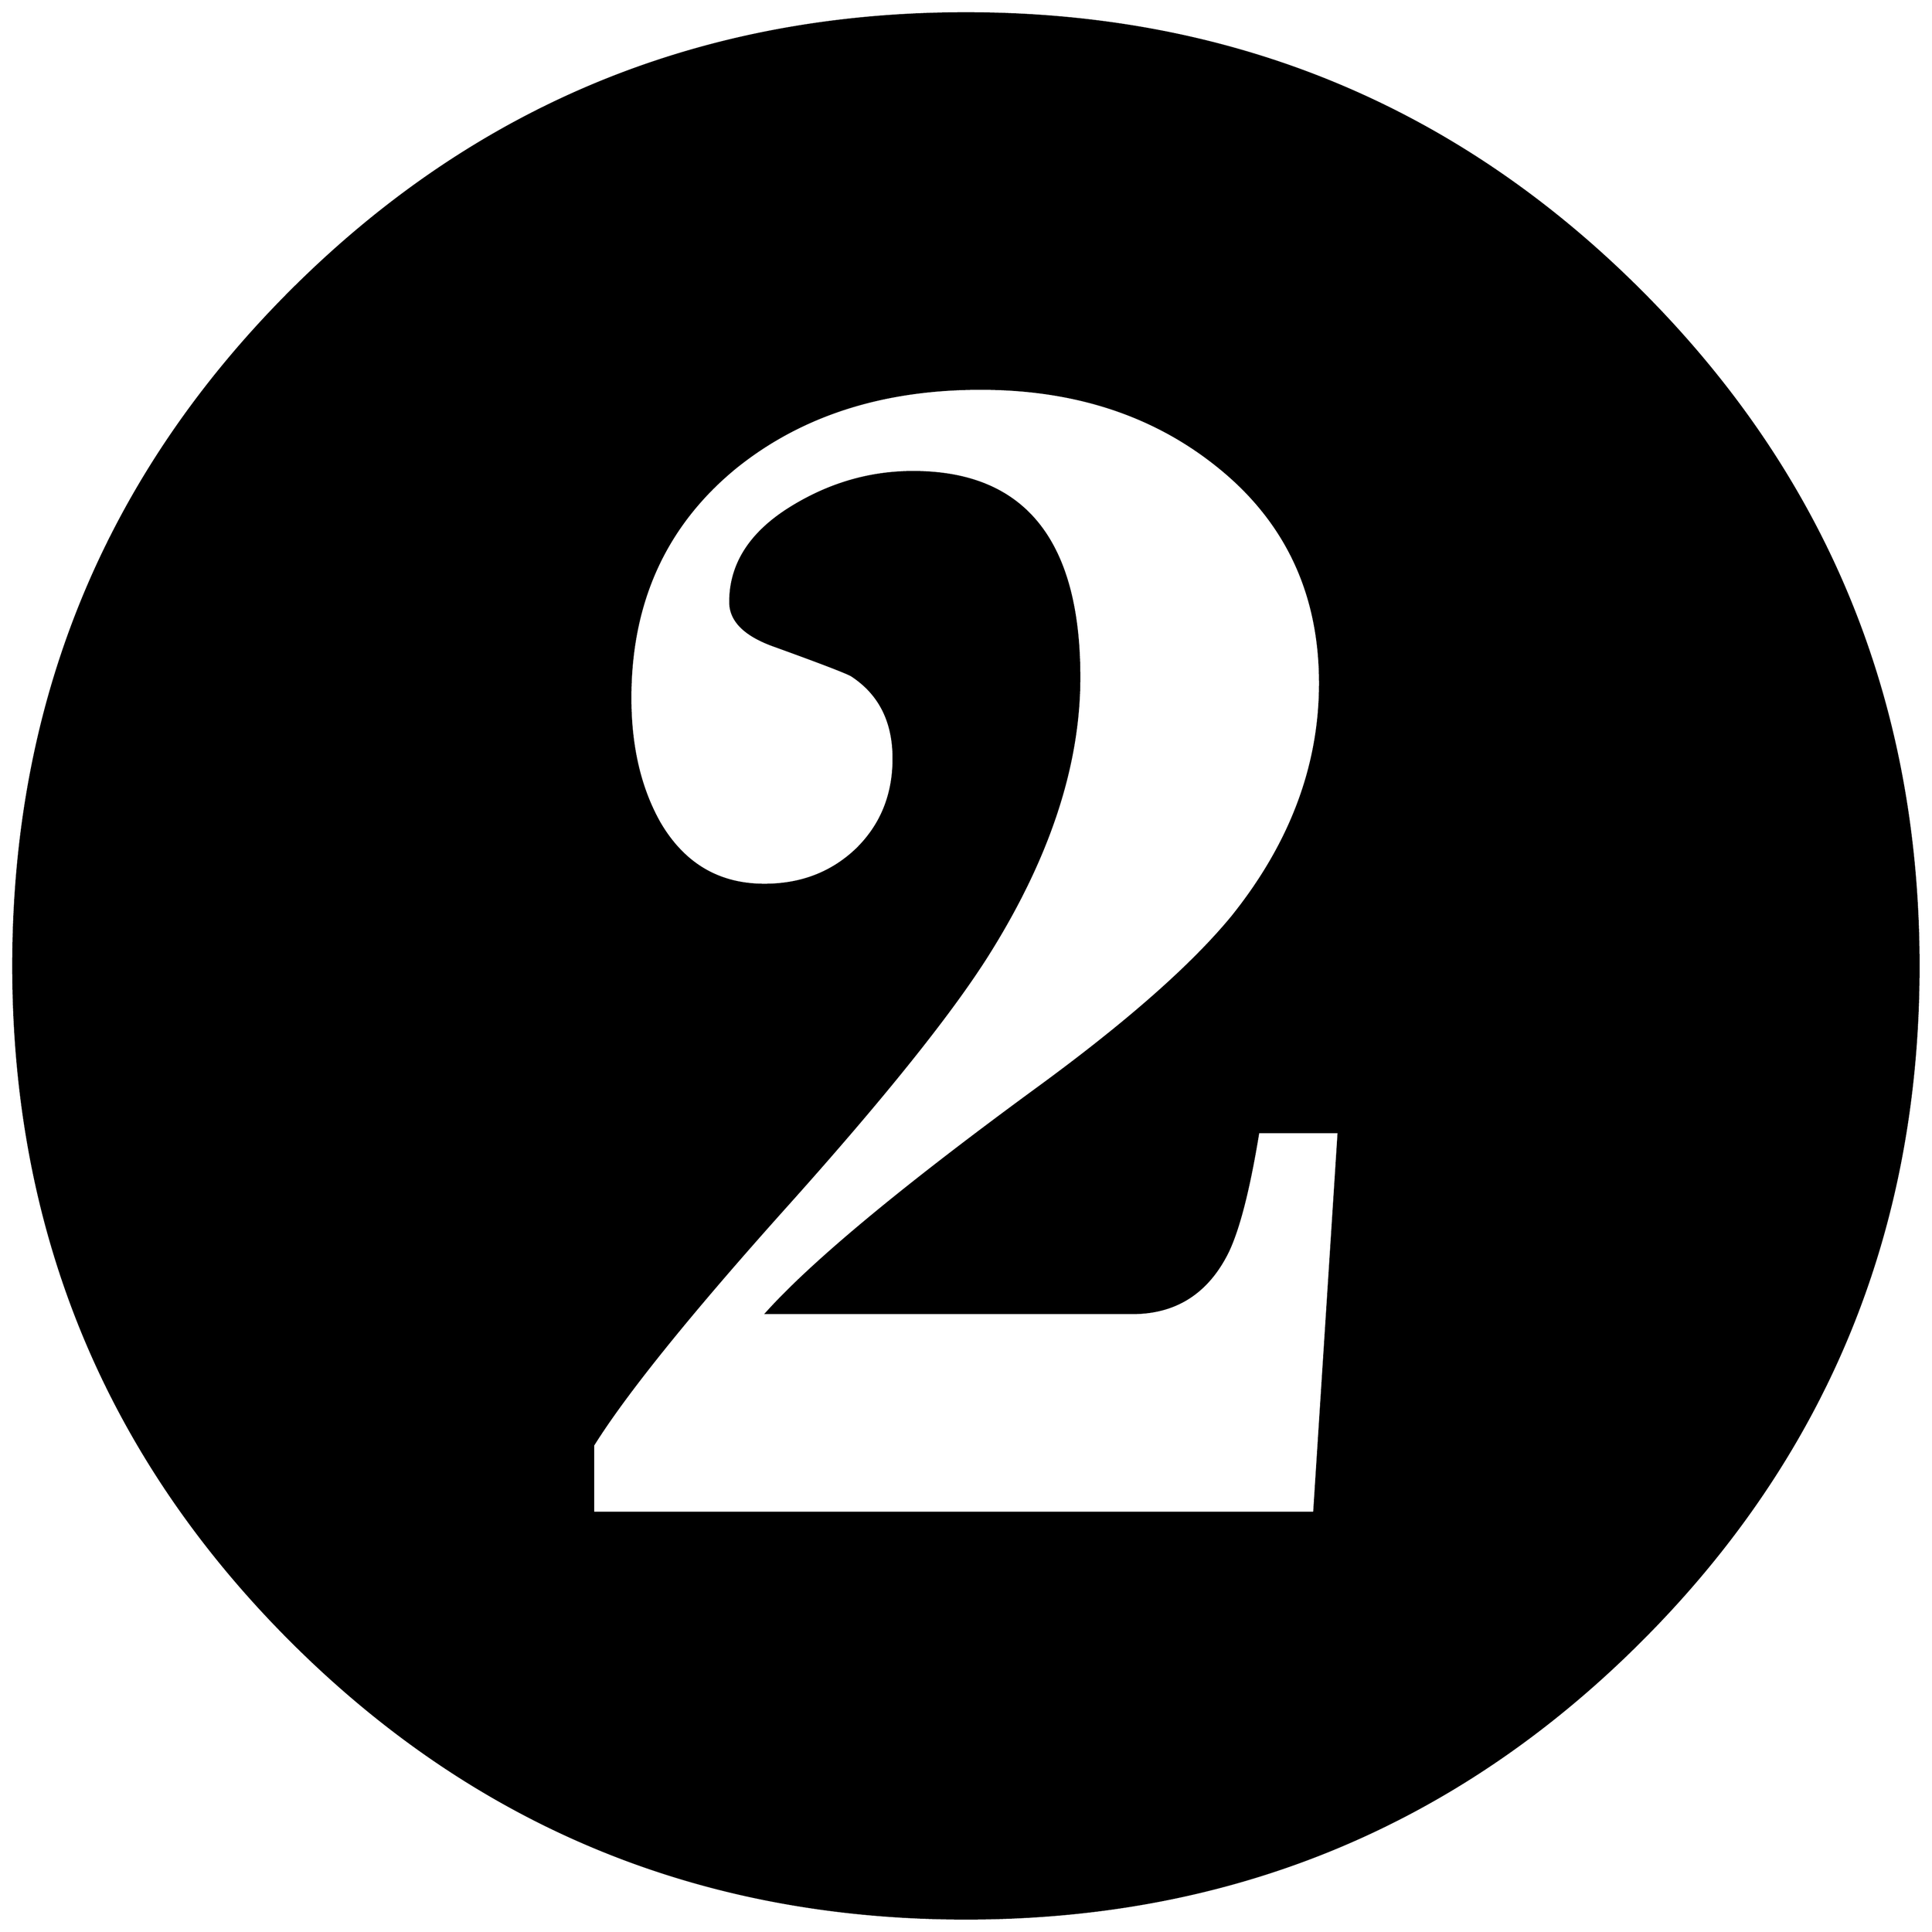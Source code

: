 


\begin{tikzpicture}[y=0.80pt, x=0.80pt, yscale=-1.0, xscale=1.0, inner sep=0pt, outer sep=0pt]
\begin{scope}[shift={(100.0,1706.0)},nonzero rule]
  \path[draw=.,fill=.,line width=1.600pt] (1998.0,-582.0) ..
    controls (1998.0,-311.333) and (1903.333,-81.333) ..
    (1714.0,108.0) .. controls (1524.667,297.333) and (1294.667,392.0)
    .. (1024.0,392.0) .. controls (753.333,392.0) and
    (523.333,297.333) .. (334.0,108.0) .. controls (144.667,-81.333) and
    (50.0,-311.333) .. (50.0,-582.0) .. controls (50.0,-852.667) and
    (144.667,-1082.667) .. (334.0,-1272.0) .. controls
    (523.333,-1461.333) and (753.333,-1556.0) .. (1024.0,-1556.0) ..
    controls (1294.667,-1556.0) and (1524.667,-1461.333) ..
    (1714.0,-1272.0) .. controls (1903.333,-1082.667) and
    (1998.0,-852.667) .. (1998.0,-582.0) -- cycle(1405.0,-412.0)
    -- (1323.0,-412.0) .. controls (1313.667,-354.667) and
    (1303.333,-314.0) .. (1292.0,-290.0) .. controls
    (1271.333,-248.0) and (1238.667,-227.0) .. (1194.0,-227.0) --
    (820.0,-227.0) .. controls (868.0,-280.333) and (961.333,-357.667)
    .. (1100.0,-459.0) .. controls (1190.0,-525.0) and
    (1255.333,-582.667) .. (1296.0,-632.0) .. controls
    (1356.0,-706.667) and (1386.0,-786.333) .. (1386.0,-871.0) ..
    controls (1386.0,-963.667) and (1350.667,-1038.0) ..
    (1280.0,-1094.0) .. controls (1214.667,-1146.0) and
    (1134.333,-1172.0) .. (1039.0,-1172.0) .. controls
    (938.333,-1172.0) and (854.667,-1145.0) .. (788.0,-1091.0) ..
    controls (716.667,-1032.333) and (681.0,-954.0) ..
    (681.0,-856.0) .. controls (681.0,-806.0) and (691.0,-763.333)
    .. (711.0,-728.0) .. controls (735.667,-686.0) and
    (771.333,-665.0) .. (818.0,-665.0) .. controls (855.333,-665.0)
    and (886.667,-677.0) .. (912.0,-701.0) .. controls
    (937.333,-725.667) and (950.0,-756.667) .. (950.0,-794.0) ..
    controls (950.0,-832.0) and (935.667,-860.333) .. (907.0,-879.0)
    .. controls (901.0,-882.333) and (874.0,-892.667) ..
    (826.0,-910.0) .. controls (797.333,-920.667) and (783.0,-935.333)
    .. (783.0,-954.0) .. controls (783.0,-994.0) and
    (805.0,-1027.0) .. (849.0,-1053.0) .. controls
    (887.0,-1075.667) and (927.333,-1087.0) .. (970.0,-1087.0) ..
    controls (1083.333,-1087.0) and (1140.0,-1017.0) ..
    (1140.0,-877.0) .. controls (1140.0,-786.333) and
    (1108.333,-691.0) .. (1045.0,-591.0) .. controls
    (1006.333,-530.333) and (938.0,-445.333) .. (840.0,-336.0) ..
    controls (742.0,-226.667) and (676.333,-145.333) .. (643.0,-92.0)
    -- (643.0,-23.0) -- (1380.0,-23.0) -- (1405.0,-412.0) --
    cycle;
\end{scope}

\end{tikzpicture}

